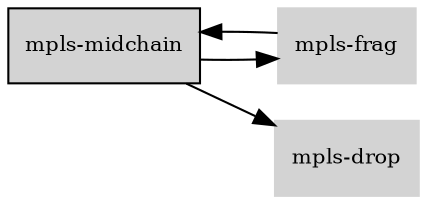 digraph "mpls_midchain_subgraph" {
  rankdir=LR;
  node [shape=box, style=filled, fontsize=10, color=lightgray, fontcolor=black, fillcolor=lightgray];
  "mpls-midchain" [color=black, fontcolor=black, fillcolor=lightgray];
  edge [fontsize=8];
  "mpls-frag" -> "mpls-midchain";
  "mpls-midchain" -> "mpls-drop";
  "mpls-midchain" -> "mpls-frag";
}
